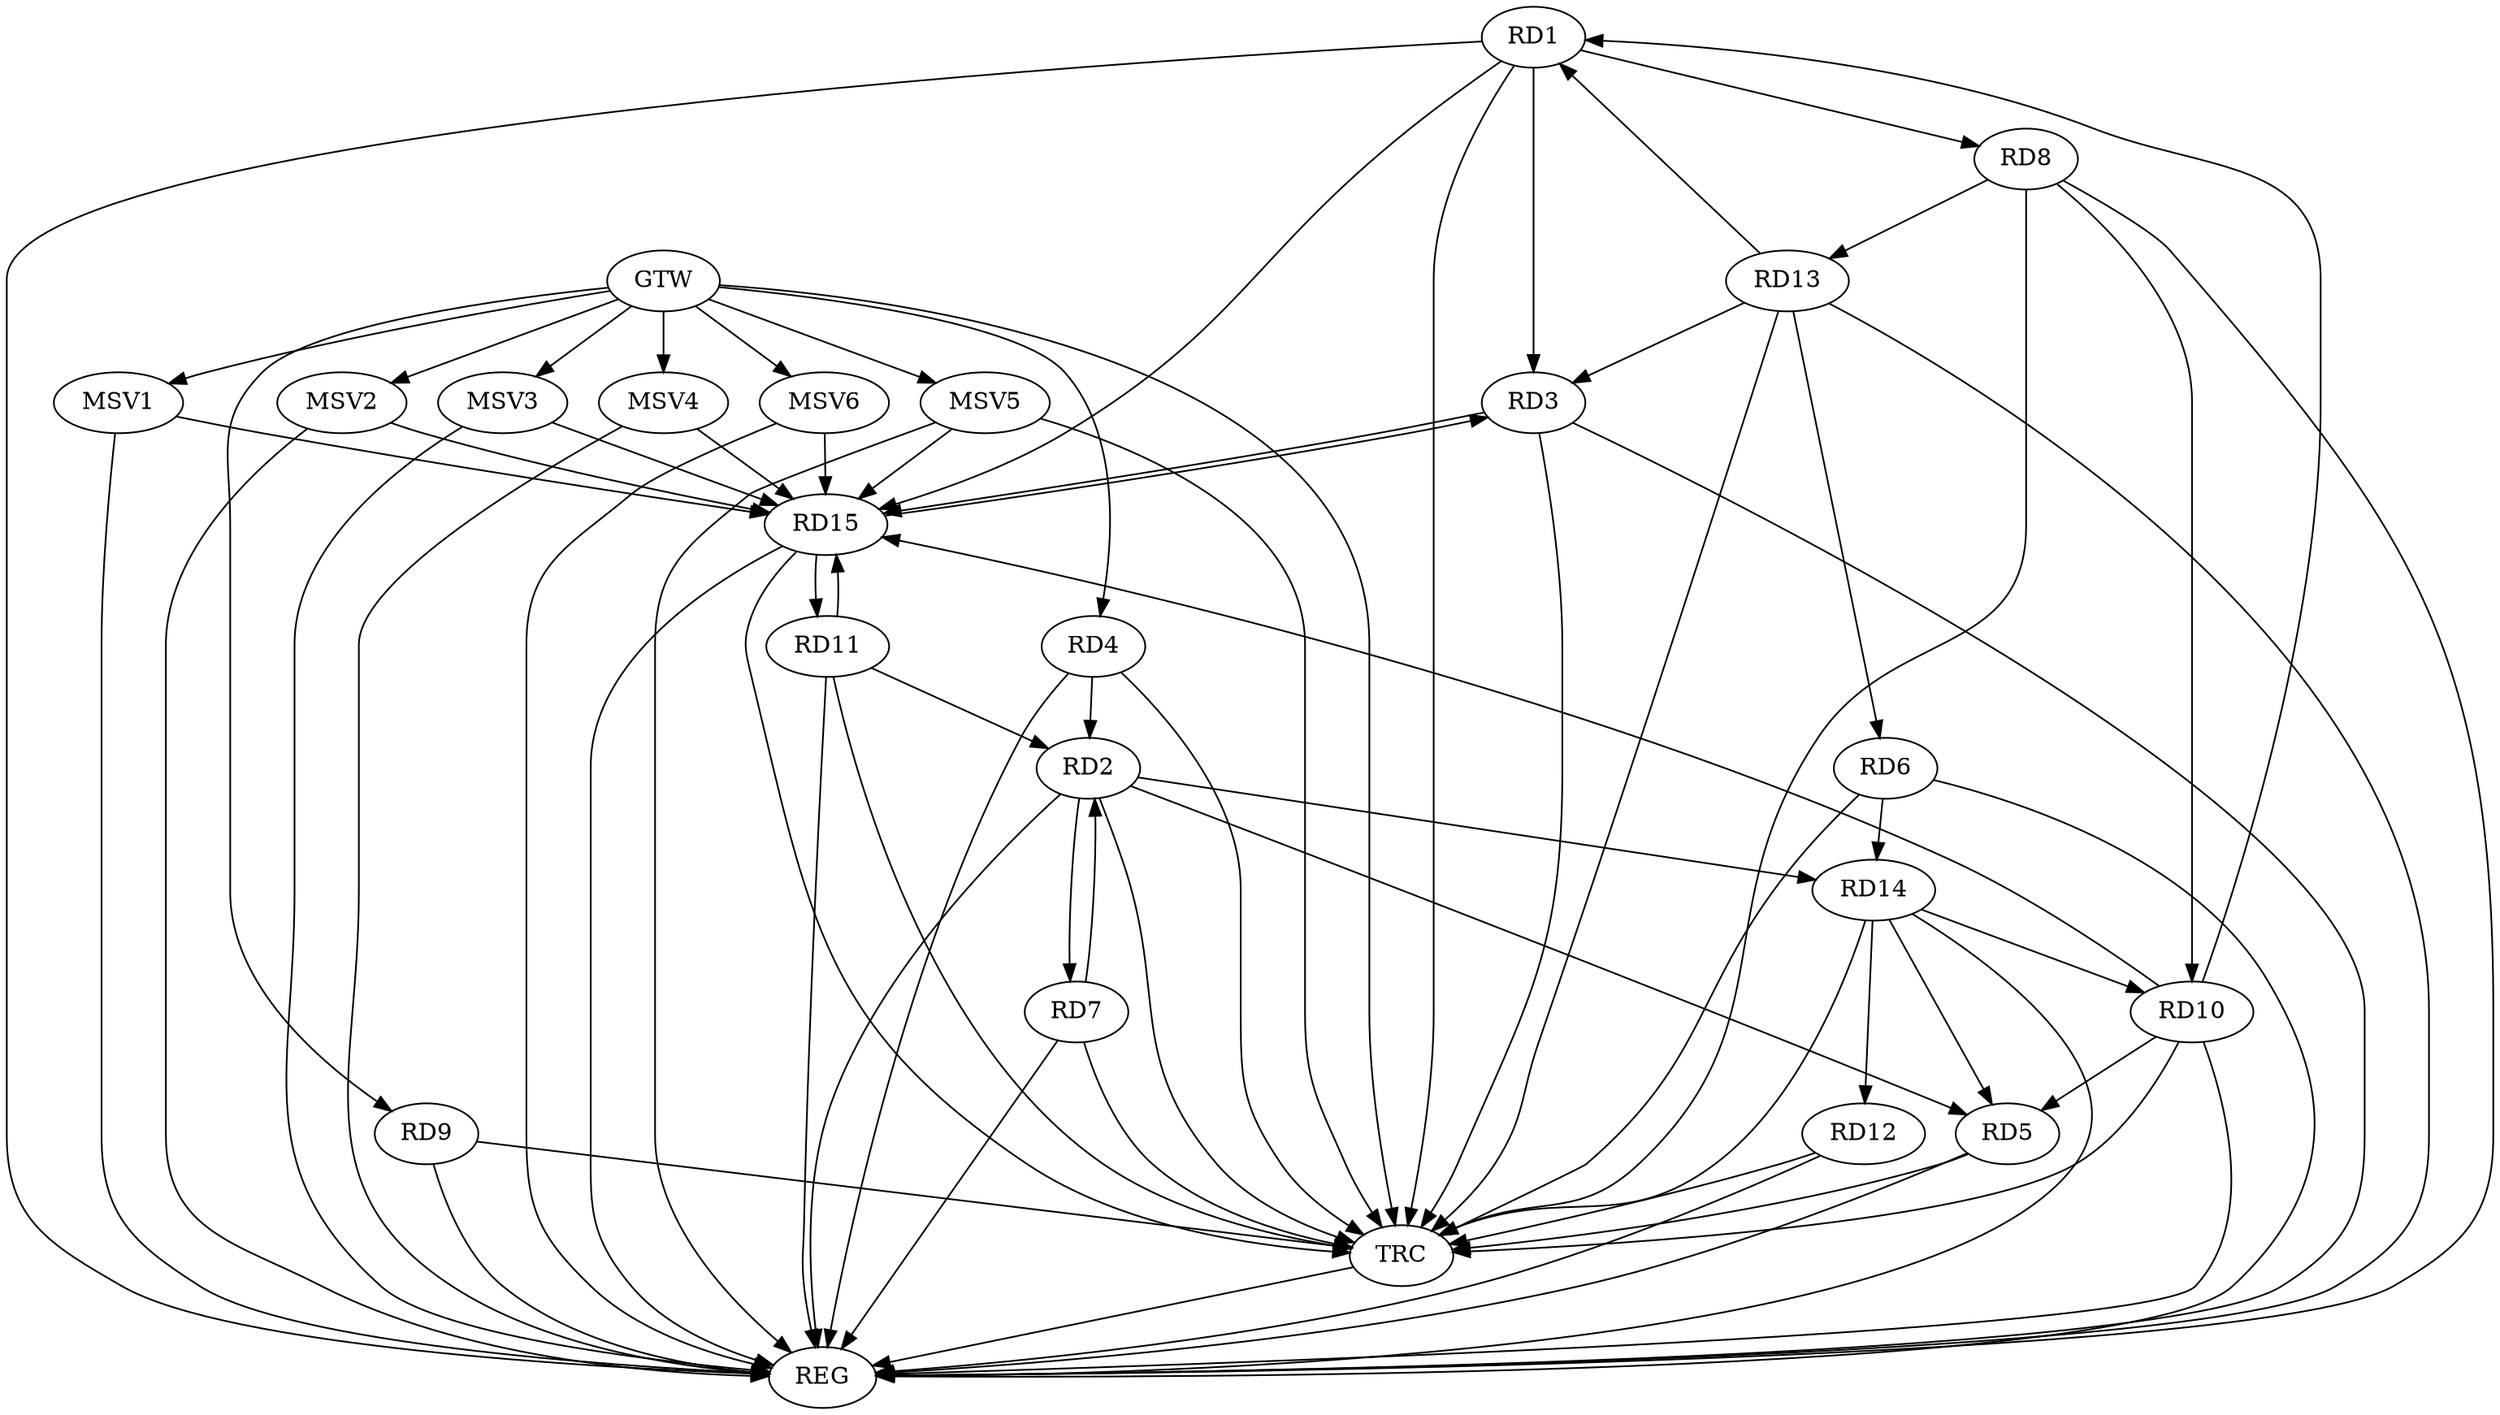 strict digraph G {
  RD1 [ label="RD1" ];
  RD2 [ label="RD2" ];
  RD3 [ label="RD3" ];
  RD4 [ label="RD4" ];
  RD5 [ label="RD5" ];
  RD6 [ label="RD6" ];
  RD7 [ label="RD7" ];
  RD8 [ label="RD8" ];
  RD9 [ label="RD9" ];
  RD10 [ label="RD10" ];
  RD11 [ label="RD11" ];
  RD12 [ label="RD12" ];
  RD13 [ label="RD13" ];
  RD14 [ label="RD14" ];
  RD15 [ label="RD15" ];
  GTW [ label="GTW" ];
  REG [ label="REG" ];
  TRC [ label="TRC" ];
  MSV1 [ label="MSV1" ];
  MSV2 [ label="MSV2" ];
  MSV3 [ label="MSV3" ];
  MSV4 [ label="MSV4" ];
  MSV5 [ label="MSV5" ];
  MSV6 [ label="MSV6" ];
  RD1 -> RD3;
  RD1 -> RD8;
  RD10 -> RD1;
  RD13 -> RD1;
  RD1 -> RD15;
  RD4 -> RD2;
  RD2 -> RD5;
  RD2 -> RD7;
  RD7 -> RD2;
  RD11 -> RD2;
  RD2 -> RD14;
  RD13 -> RD3;
  RD3 -> RD15;
  RD15 -> RD3;
  RD10 -> RD5;
  RD14 -> RD5;
  RD13 -> RD6;
  RD6 -> RD14;
  RD8 -> RD10;
  RD8 -> RD13;
  RD14 -> RD10;
  RD10 -> RD15;
  RD11 -> RD15;
  RD15 -> RD11;
  RD14 -> RD12;
  GTW -> RD4;
  GTW -> RD9;
  RD1 -> REG;
  RD2 -> REG;
  RD3 -> REG;
  RD4 -> REG;
  RD5 -> REG;
  RD6 -> REG;
  RD7 -> REG;
  RD8 -> REG;
  RD9 -> REG;
  RD10 -> REG;
  RD11 -> REG;
  RD12 -> REG;
  RD13 -> REG;
  RD14 -> REG;
  RD15 -> REG;
  RD1 -> TRC;
  RD2 -> TRC;
  RD3 -> TRC;
  RD4 -> TRC;
  RD5 -> TRC;
  RD6 -> TRC;
  RD7 -> TRC;
  RD8 -> TRC;
  RD9 -> TRC;
  RD10 -> TRC;
  RD11 -> TRC;
  RD12 -> TRC;
  RD13 -> TRC;
  RD14 -> TRC;
  RD15 -> TRC;
  GTW -> TRC;
  TRC -> REG;
  MSV1 -> RD15;
  GTW -> MSV1;
  MSV1 -> REG;
  MSV2 -> RD15;
  GTW -> MSV2;
  MSV2 -> REG;
  MSV3 -> RD15;
  MSV4 -> RD15;
  GTW -> MSV3;
  MSV3 -> REG;
  GTW -> MSV4;
  MSV4 -> REG;
  MSV5 -> RD15;
  GTW -> MSV5;
  MSV5 -> REG;
  MSV5 -> TRC;
  MSV6 -> RD15;
  GTW -> MSV6;
  MSV6 -> REG;
}
